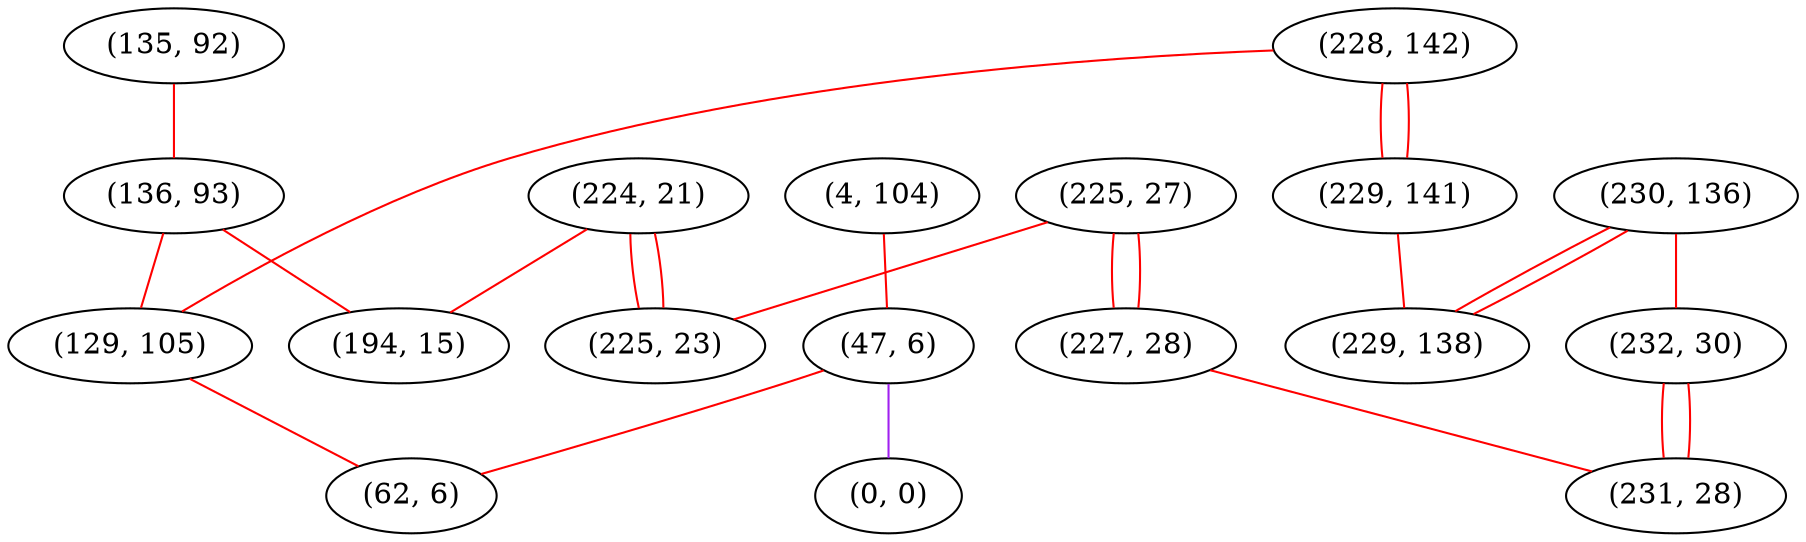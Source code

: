 graph "" {
"(225, 27)";
"(224, 21)";
"(230, 136)";
"(4, 104)";
"(232, 30)";
"(225, 23)";
"(228, 142)";
"(229, 141)";
"(135, 92)";
"(47, 6)";
"(0, 0)";
"(136, 93)";
"(129, 105)";
"(194, 15)";
"(229, 138)";
"(227, 28)";
"(231, 28)";
"(62, 6)";
"(225, 27)" -- "(227, 28)"  [color=red, key=0, weight=1];
"(225, 27)" -- "(227, 28)"  [color=red, key=1, weight=1];
"(225, 27)" -- "(225, 23)"  [color=red, key=0, weight=1];
"(224, 21)" -- "(194, 15)"  [color=red, key=0, weight=1];
"(224, 21)" -- "(225, 23)"  [color=red, key=0, weight=1];
"(224, 21)" -- "(225, 23)"  [color=red, key=1, weight=1];
"(230, 136)" -- "(232, 30)"  [color=red, key=0, weight=1];
"(230, 136)" -- "(229, 138)"  [color=red, key=0, weight=1];
"(230, 136)" -- "(229, 138)"  [color=red, key=1, weight=1];
"(4, 104)" -- "(47, 6)"  [color=red, key=0, weight=1];
"(232, 30)" -- "(231, 28)"  [color=red, key=0, weight=1];
"(232, 30)" -- "(231, 28)"  [color=red, key=1, weight=1];
"(228, 142)" -- "(129, 105)"  [color=red, key=0, weight=1];
"(228, 142)" -- "(229, 141)"  [color=red, key=0, weight=1];
"(228, 142)" -- "(229, 141)"  [color=red, key=1, weight=1];
"(229, 141)" -- "(229, 138)"  [color=red, key=0, weight=1];
"(135, 92)" -- "(136, 93)"  [color=red, key=0, weight=1];
"(47, 6)" -- "(62, 6)"  [color=red, key=0, weight=1];
"(47, 6)" -- "(0, 0)"  [color=purple, key=0, weight=4];
"(136, 93)" -- "(194, 15)"  [color=red, key=0, weight=1];
"(136, 93)" -- "(129, 105)"  [color=red, key=0, weight=1];
"(129, 105)" -- "(62, 6)"  [color=red, key=0, weight=1];
"(227, 28)" -- "(231, 28)"  [color=red, key=0, weight=1];
}
